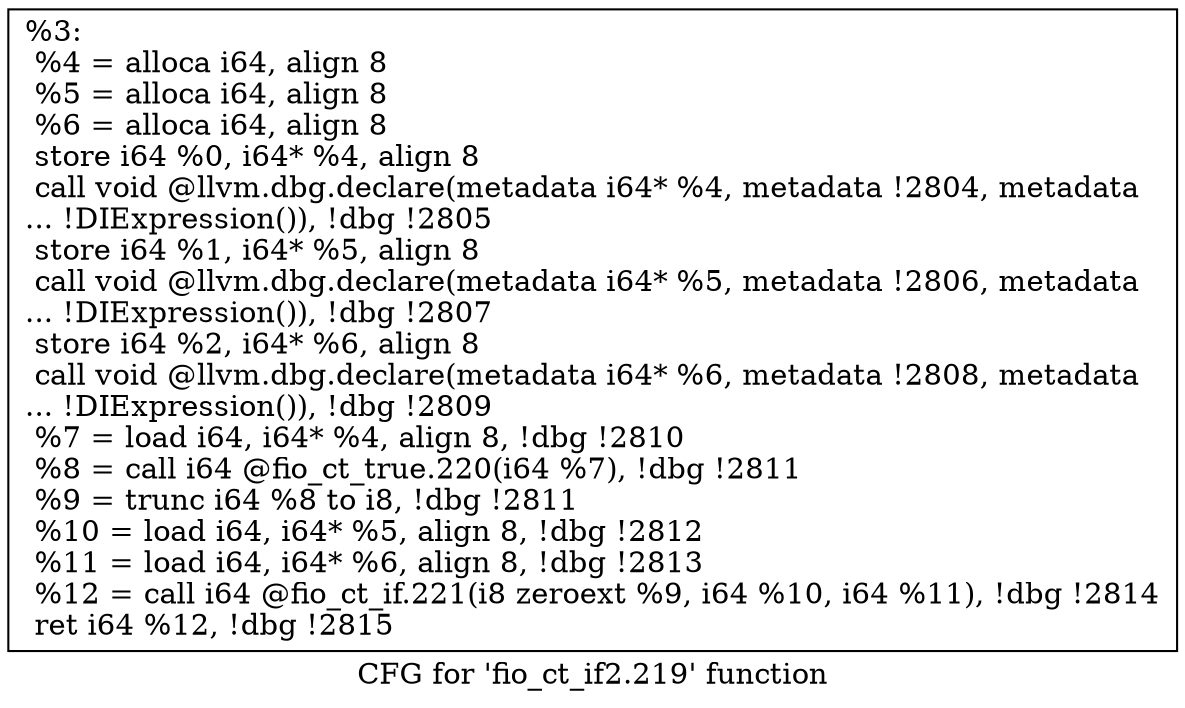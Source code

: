 digraph "CFG for 'fio_ct_if2.219' function" {
	label="CFG for 'fio_ct_if2.219' function";

	Node0x55685205fa50 [shape=record,label="{%3:\l  %4 = alloca i64, align 8\l  %5 = alloca i64, align 8\l  %6 = alloca i64, align 8\l  store i64 %0, i64* %4, align 8\l  call void @llvm.dbg.declare(metadata i64* %4, metadata !2804, metadata\l... !DIExpression()), !dbg !2805\l  store i64 %1, i64* %5, align 8\l  call void @llvm.dbg.declare(metadata i64* %5, metadata !2806, metadata\l... !DIExpression()), !dbg !2807\l  store i64 %2, i64* %6, align 8\l  call void @llvm.dbg.declare(metadata i64* %6, metadata !2808, metadata\l... !DIExpression()), !dbg !2809\l  %7 = load i64, i64* %4, align 8, !dbg !2810\l  %8 = call i64 @fio_ct_true.220(i64 %7), !dbg !2811\l  %9 = trunc i64 %8 to i8, !dbg !2811\l  %10 = load i64, i64* %5, align 8, !dbg !2812\l  %11 = load i64, i64* %6, align 8, !dbg !2813\l  %12 = call i64 @fio_ct_if.221(i8 zeroext %9, i64 %10, i64 %11), !dbg !2814\l  ret i64 %12, !dbg !2815\l}"];
}
